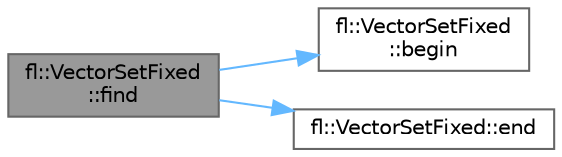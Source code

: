 digraph "fl::VectorSetFixed::find"
{
 // INTERACTIVE_SVG=YES
 // LATEX_PDF_SIZE
  bgcolor="transparent";
  edge [fontname=Helvetica,fontsize=10,labelfontname=Helvetica,labelfontsize=10];
  node [fontname=Helvetica,fontsize=10,shape=box,height=0.2,width=0.4];
  rankdir="LR";
  Node1 [id="Node000001",label="fl::VectorSetFixed\l::find",height=0.2,width=0.4,color="gray40", fillcolor="grey60", style="filled", fontcolor="black",tooltip=" "];
  Node1 -> Node2 [id="edge1_Node000001_Node000002",color="steelblue1",style="solid",tooltip=" "];
  Node2 [id="Node000002",label="fl::VectorSetFixed\l::begin",height=0.2,width=0.4,color="grey40", fillcolor="white", style="filled",URL="$dc/d79/classfl_1_1_vector_set_fixed_a90883f86a01a1494396e87bfbf799f4b.html#a90883f86a01a1494396e87bfbf799f4b",tooltip=" "];
  Node1 -> Node3 [id="edge2_Node000001_Node000003",color="steelblue1",style="solid",tooltip=" "];
  Node3 [id="Node000003",label="fl::VectorSetFixed::end",height=0.2,width=0.4,color="grey40", fillcolor="white", style="filled",URL="$dc/d79/classfl_1_1_vector_set_fixed_a34d29f3a6405705cb9762d2d67dd5d7f.html#a34d29f3a6405705cb9762d2d67dd5d7f",tooltip=" "];
}
